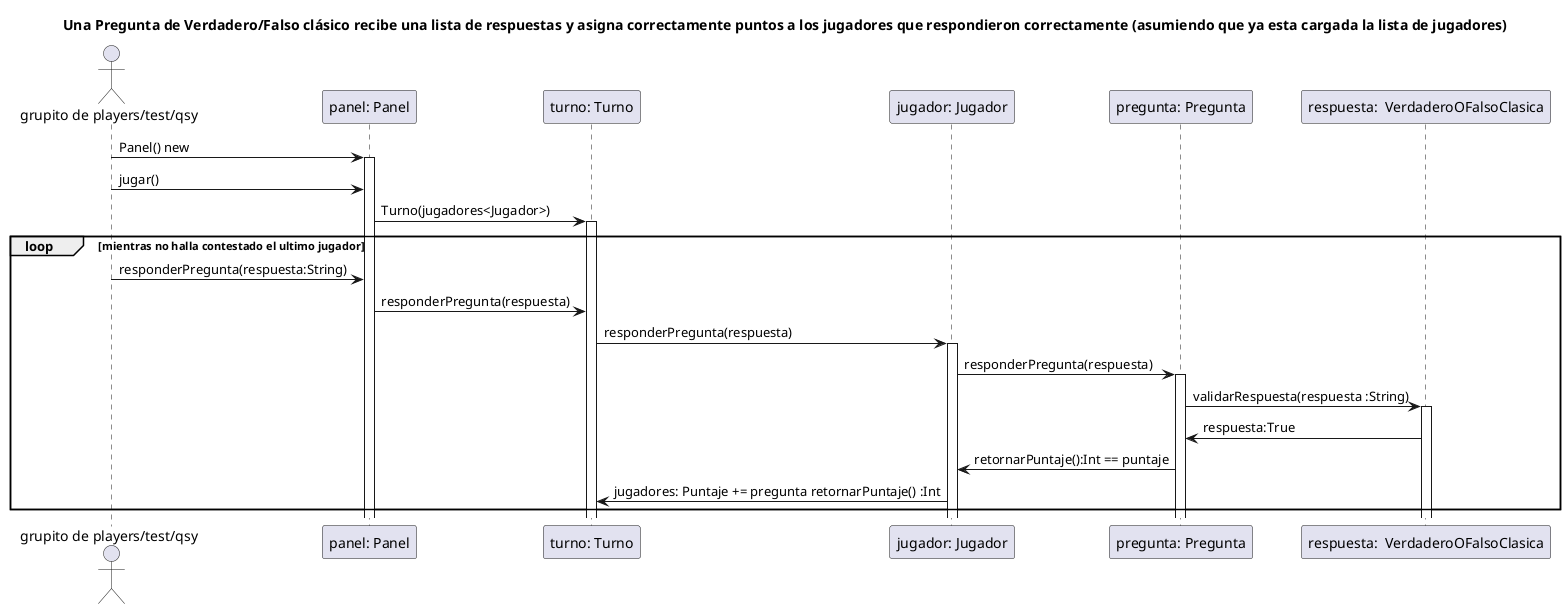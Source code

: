 @startuml  diagrama 1

title Una Pregunta de Verdadero/Falso clásico recibe una lista de respuestas y asigna correctamente puntos a los jugadores que respondieron correctamente (asumiendo que ya esta cargada la lista de jugadores)

Actor "grupito de players/test/qsy" as actor
Participant "panel: Panel" as panel
Participant "turno: Turno" as turno
participant "jugador: Jugador" as jugador
participant "pregunta: Pregunta" as pregunta
participant "respuesta:  VerdaderoOFalsoClasica" as  respuesta

actor -> panel:Panel() new
activate panel

actor -> panel: jugar()
panel -> turno: Turno(jugadores<Jugador>)
activate turno
loop mientras no halla contestado el ultimo jugador
actor -> panel: responderPregunta(respuesta:String)
panel -> turno: responderPregunta(respuesta)
turno -> jugador: responderPregunta(respuesta)
activate jugador
jugador -> pregunta:responderPregunta(respuesta)
activate pregunta
pregunta -> respuesta:validarRespuesta(respuesta :String)
activate respuesta
respuesta -> pregunta: respuesta:True
pregunta -> jugador: retornarPuntaje():Int == puntaje
jugador -> turno: jugadores: Puntaje += pregunta retornarPuntaje() :Int
end 


@enduml